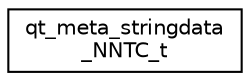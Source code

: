digraph "그래픽컬한 클래스 계통도"
{
  edge [fontname="Helvetica",fontsize="10",labelfontname="Helvetica",labelfontsize="10"];
  node [fontname="Helvetica",fontsize="10",shape=record];
  rankdir="LR";
  Node0 [label="qt_meta_stringdata\l_NNTC_t",height=0.2,width=0.4,color="black", fillcolor="white", style="filled",URL="$structqt__meta__stringdata___n_n_t_c__t.html"];
}

